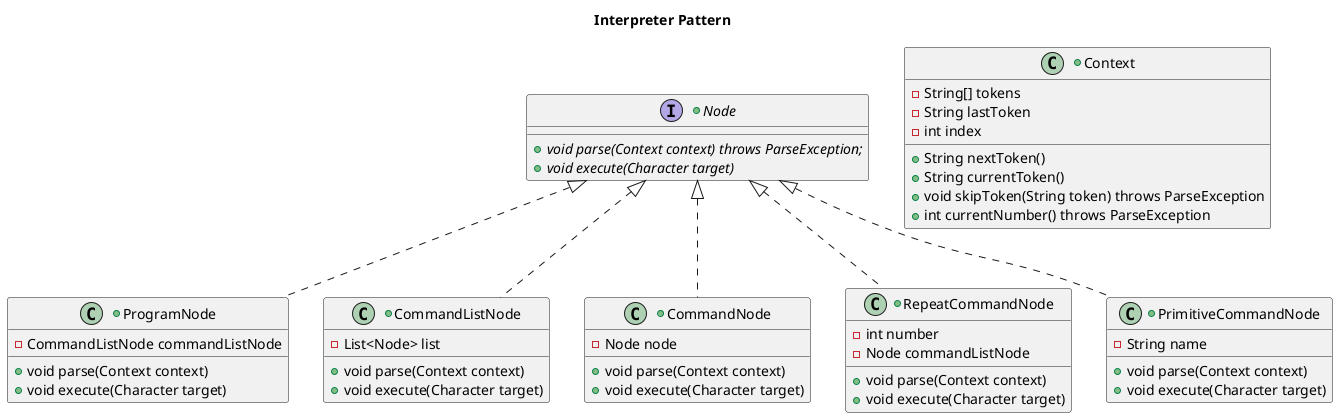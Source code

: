 @startuml
title  Interpreter Pattern

+interface Node {
    + {abstract} void parse(Context context) throws ParseException;
    + {abstract} void execute(Character target)
}

+class ProgramNode implements Node {
    - CommandListNode commandListNode
    + void parse(Context context)
    + void execute(Character target)
}

+class CommandListNode implements Node {
    - List<Node> list
    + void parse(Context context)
    + void execute(Character target)
}

+class CommandNode implements Node {
    - Node node
    + void parse(Context context)
    + void execute(Character target)
}

+class RepeatCommandNode implements Node {
    - int number
    - Node commandListNode
    + void parse(Context context)
    + void execute(Character target)
}

+class PrimitiveCommandNode implements Node {
    - String name
    + void parse(Context context)
    + void execute(Character target)
}

+class Context {
    - String[] tokens
    - String lastToken
    - int index
    + String nextToken()
    + String currentToken()
    + void skipToken(String token) throws ParseException
    + int currentNumber() throws ParseException
}


@enduml